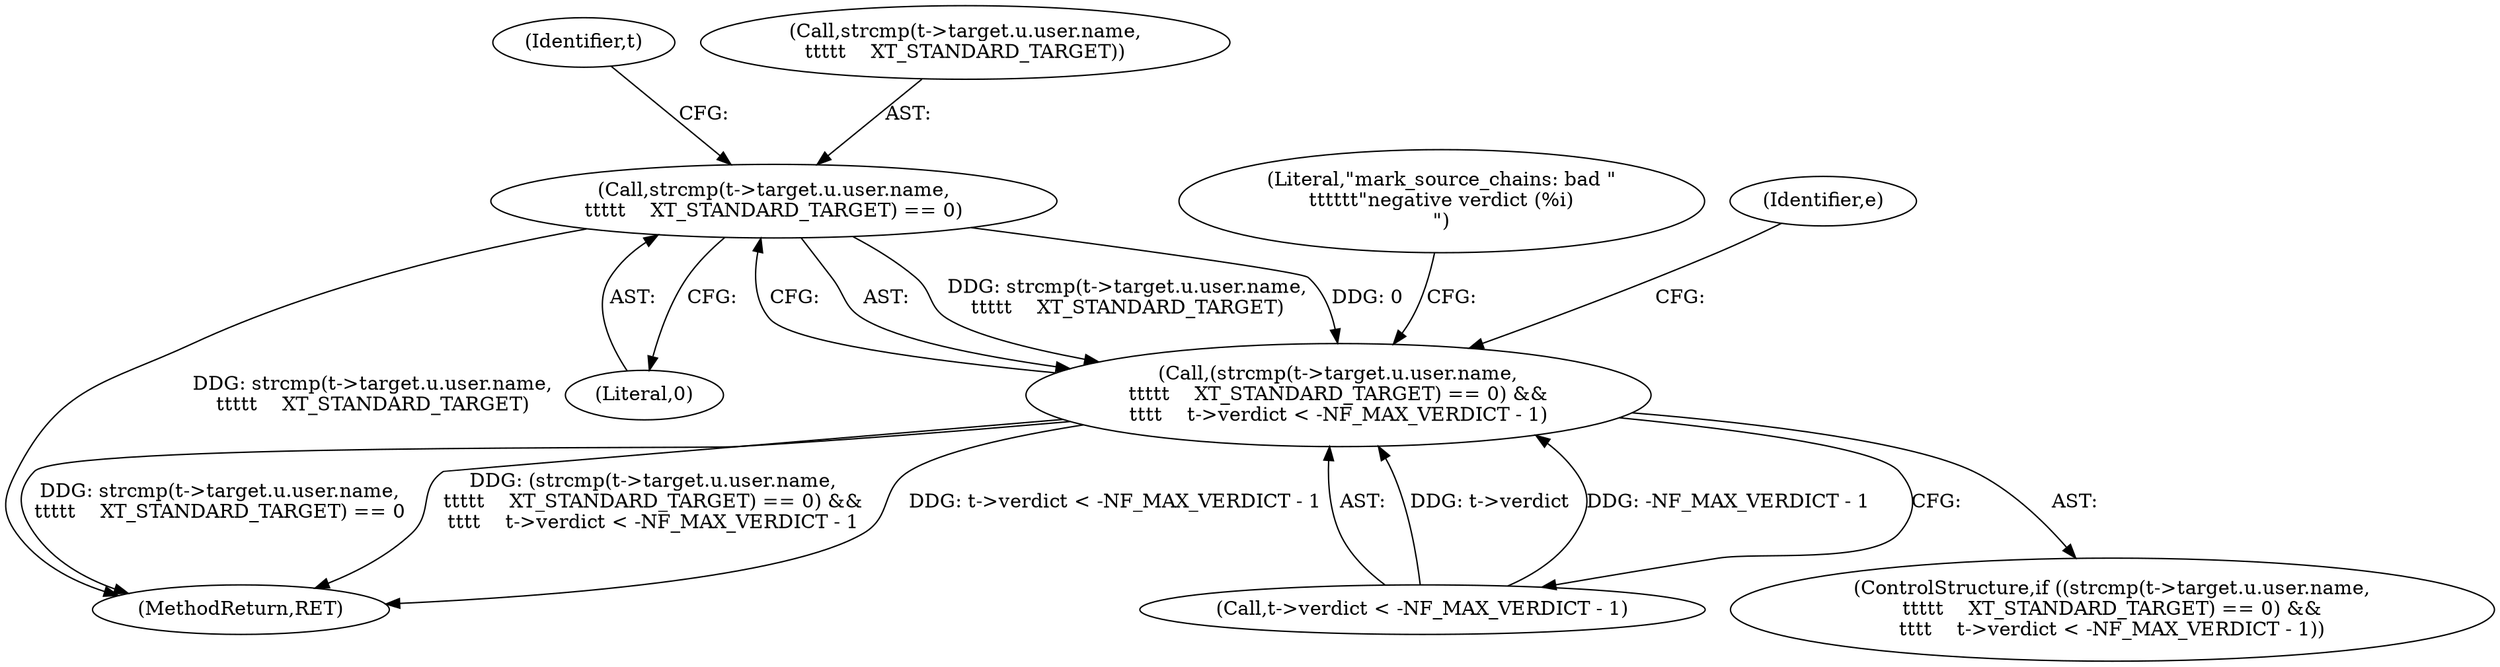 digraph "0_linux_54d83fc74aa9ec72794373cb47432c5f7fb1a309_11@API" {
"1000243" [label="(Call,strcmp(t->target.u.user.name,\n\t\t\t\t\t    XT_STANDARD_TARGET) == 0)"];
"1000242" [label="(Call,(strcmp(t->target.u.user.name,\n\t\t\t\t\t    XT_STANDARD_TARGET) == 0) &&\n\t\t\t\t    t->verdict < -NF_MAX_VERDICT - 1)"];
"1000242" [label="(Call,(strcmp(t->target.u.user.name,\n\t\t\t\t\t    XT_STANDARD_TARGET) == 0) &&\n\t\t\t\t    t->verdict < -NF_MAX_VERDICT - 1)"];
"1000266" [label="(Literal,\"mark_source_chains: bad \"\n\t\t\t\t\t\t\"negative verdict (%i)\n\")"];
"1000241" [label="(ControlStructure,if ((strcmp(t->target.u.user.name,\n\t\t\t\t\t    XT_STANDARD_TARGET) == 0) &&\n\t\t\t\t    t->verdict < -NF_MAX_VERDICT - 1))"];
"1000276" [label="(Identifier,e)"];
"1000243" [label="(Call,strcmp(t->target.u.user.name,\n\t\t\t\t\t    XT_STANDARD_TARGET) == 0)"];
"1000255" [label="(Literal,0)"];
"1000258" [label="(Identifier,t)"];
"1000432" [label="(MethodReturn,RET)"];
"1000244" [label="(Call,strcmp(t->target.u.user.name,\n\t\t\t\t\t    XT_STANDARD_TARGET))"];
"1000256" [label="(Call,t->verdict < -NF_MAX_VERDICT - 1)"];
"1000243" -> "1000242"  [label="AST: "];
"1000243" -> "1000255"  [label="CFG: "];
"1000244" -> "1000243"  [label="AST: "];
"1000255" -> "1000243"  [label="AST: "];
"1000258" -> "1000243"  [label="CFG: "];
"1000242" -> "1000243"  [label="CFG: "];
"1000243" -> "1000432"  [label="DDG: strcmp(t->target.u.user.name,\n\t\t\t\t\t    XT_STANDARD_TARGET)"];
"1000243" -> "1000242"  [label="DDG: strcmp(t->target.u.user.name,\n\t\t\t\t\t    XT_STANDARD_TARGET)"];
"1000243" -> "1000242"  [label="DDG: 0"];
"1000242" -> "1000241"  [label="AST: "];
"1000242" -> "1000256"  [label="CFG: "];
"1000256" -> "1000242"  [label="AST: "];
"1000266" -> "1000242"  [label="CFG: "];
"1000276" -> "1000242"  [label="CFG: "];
"1000242" -> "1000432"  [label="DDG: (strcmp(t->target.u.user.name,\n\t\t\t\t\t    XT_STANDARD_TARGET) == 0) &&\n\t\t\t\t    t->verdict < -NF_MAX_VERDICT - 1"];
"1000242" -> "1000432"  [label="DDG: t->verdict < -NF_MAX_VERDICT - 1"];
"1000242" -> "1000432"  [label="DDG: strcmp(t->target.u.user.name,\n\t\t\t\t\t    XT_STANDARD_TARGET) == 0"];
"1000256" -> "1000242"  [label="DDG: t->verdict"];
"1000256" -> "1000242"  [label="DDG: -NF_MAX_VERDICT - 1"];
}
